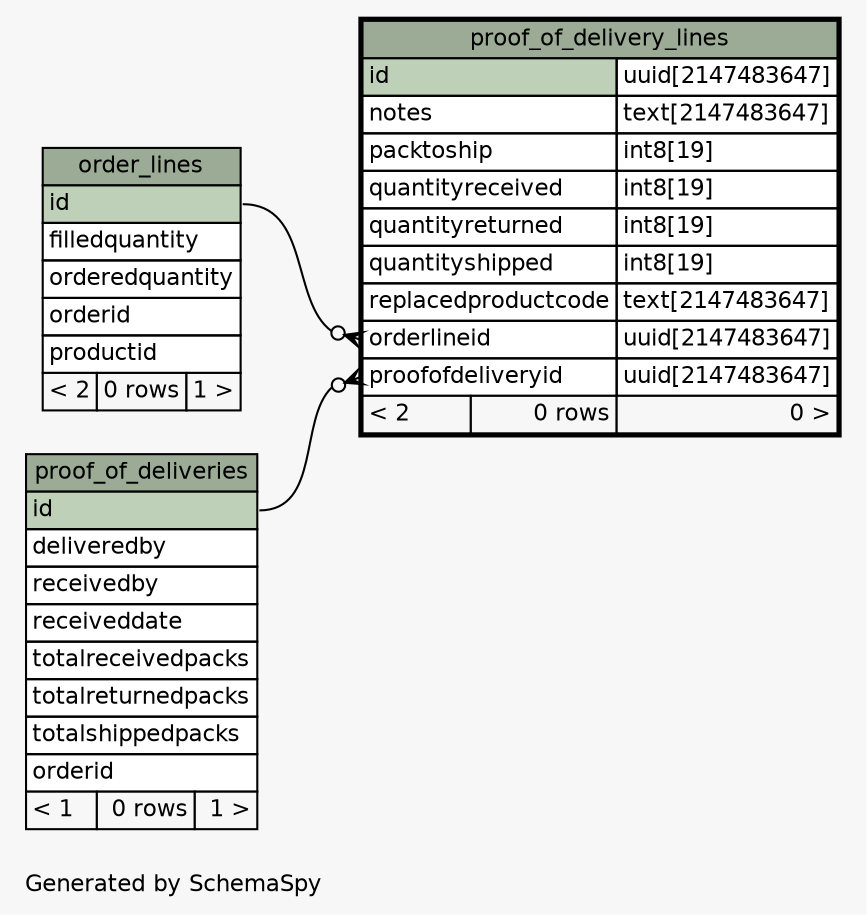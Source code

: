 // dot 2.38.0 on Linux 4.1.17-22.30.amzn1.x86_64
// SchemaSpy rev 590
digraph "oneDegreeRelationshipsDiagram" {
  graph [
    rankdir="RL"
    bgcolor="#f7f7f7"
    label="\nGenerated by SchemaSpy"
    labeljust="l"
    nodesep="0.18"
    ranksep="0.46"
    fontname="Helvetica"
    fontsize="11"
  ];
  node [
    fontname="Helvetica"
    fontsize="11"
    shape="plaintext"
  ];
  edge [
    arrowsize="0.8"
  ];
  "proof_of_delivery_lines":"orderlineid":w -> "order_lines":"id":e [arrowhead=none dir=back arrowtail=crowodot];
  "proof_of_delivery_lines":"proofofdeliveryid":w -> "proof_of_deliveries":"id":e [arrowhead=none dir=back arrowtail=crowodot];
  "order_lines" [
    label=<
    <TABLE BORDER="0" CELLBORDER="1" CELLSPACING="0" BGCOLOR="#ffffff">
      <TR><TD COLSPAN="3" BGCOLOR="#9bab96" ALIGN="CENTER">order_lines</TD></TR>
      <TR><TD PORT="id" COLSPAN="3" BGCOLOR="#bed1b8" ALIGN="LEFT">id</TD></TR>
      <TR><TD PORT="filledquantity" COLSPAN="3" ALIGN="LEFT">filledquantity</TD></TR>
      <TR><TD PORT="orderedquantity" COLSPAN="3" ALIGN="LEFT">orderedquantity</TD></TR>
      <TR><TD PORT="orderid" COLSPAN="3" ALIGN="LEFT">orderid</TD></TR>
      <TR><TD PORT="productid" COLSPAN="3" ALIGN="LEFT">productid</TD></TR>
      <TR><TD ALIGN="LEFT" BGCOLOR="#f7f7f7">&lt; 2</TD><TD ALIGN="RIGHT" BGCOLOR="#f7f7f7">0 rows</TD><TD ALIGN="RIGHT" BGCOLOR="#f7f7f7">1 &gt;</TD></TR>
    </TABLE>>
    URL="order_lines.html"
    tooltip="order_lines"
  ];
  "proof_of_deliveries" [
    label=<
    <TABLE BORDER="0" CELLBORDER="1" CELLSPACING="0" BGCOLOR="#ffffff">
      <TR><TD COLSPAN="3" BGCOLOR="#9bab96" ALIGN="CENTER">proof_of_deliveries</TD></TR>
      <TR><TD PORT="id" COLSPAN="3" BGCOLOR="#bed1b8" ALIGN="LEFT">id</TD></TR>
      <TR><TD PORT="deliveredby" COLSPAN="3" ALIGN="LEFT">deliveredby</TD></TR>
      <TR><TD PORT="receivedby" COLSPAN="3" ALIGN="LEFT">receivedby</TD></TR>
      <TR><TD PORT="receiveddate" COLSPAN="3" ALIGN="LEFT">receiveddate</TD></TR>
      <TR><TD PORT="totalreceivedpacks" COLSPAN="3" ALIGN="LEFT">totalreceivedpacks</TD></TR>
      <TR><TD PORT="totalreturnedpacks" COLSPAN="3" ALIGN="LEFT">totalreturnedpacks</TD></TR>
      <TR><TD PORT="totalshippedpacks" COLSPAN="3" ALIGN="LEFT">totalshippedpacks</TD></TR>
      <TR><TD PORT="orderid" COLSPAN="3" ALIGN="LEFT">orderid</TD></TR>
      <TR><TD ALIGN="LEFT" BGCOLOR="#f7f7f7">&lt; 1</TD><TD ALIGN="RIGHT" BGCOLOR="#f7f7f7">0 rows</TD><TD ALIGN="RIGHT" BGCOLOR="#f7f7f7">1 &gt;</TD></TR>
    </TABLE>>
    URL="proof_of_deliveries.html"
    tooltip="proof_of_deliveries"
  ];
  "proof_of_delivery_lines" [
    label=<
    <TABLE BORDER="2" CELLBORDER="1" CELLSPACING="0" BGCOLOR="#ffffff">
      <TR><TD COLSPAN="3" BGCOLOR="#9bab96" ALIGN="CENTER">proof_of_delivery_lines</TD></TR>
      <TR><TD PORT="id" COLSPAN="2" BGCOLOR="#bed1b8" ALIGN="LEFT">id</TD><TD PORT="id.type" ALIGN="LEFT">uuid[2147483647]</TD></TR>
      <TR><TD PORT="notes" COLSPAN="2" ALIGN="LEFT">notes</TD><TD PORT="notes.type" ALIGN="LEFT">text[2147483647]</TD></TR>
      <TR><TD PORT="packtoship" COLSPAN="2" ALIGN="LEFT">packtoship</TD><TD PORT="packtoship.type" ALIGN="LEFT">int8[19]</TD></TR>
      <TR><TD PORT="quantityreceived" COLSPAN="2" ALIGN="LEFT">quantityreceived</TD><TD PORT="quantityreceived.type" ALIGN="LEFT">int8[19]</TD></TR>
      <TR><TD PORT="quantityreturned" COLSPAN="2" ALIGN="LEFT">quantityreturned</TD><TD PORT="quantityreturned.type" ALIGN="LEFT">int8[19]</TD></TR>
      <TR><TD PORT="quantityshipped" COLSPAN="2" ALIGN="LEFT">quantityshipped</TD><TD PORT="quantityshipped.type" ALIGN="LEFT">int8[19]</TD></TR>
      <TR><TD PORT="replacedproductcode" COLSPAN="2" ALIGN="LEFT">replacedproductcode</TD><TD PORT="replacedproductcode.type" ALIGN="LEFT">text[2147483647]</TD></TR>
      <TR><TD PORT="orderlineid" COLSPAN="2" ALIGN="LEFT">orderlineid</TD><TD PORT="orderlineid.type" ALIGN="LEFT">uuid[2147483647]</TD></TR>
      <TR><TD PORT="proofofdeliveryid" COLSPAN="2" ALIGN="LEFT">proofofdeliveryid</TD><TD PORT="proofofdeliveryid.type" ALIGN="LEFT">uuid[2147483647]</TD></TR>
      <TR><TD ALIGN="LEFT" BGCOLOR="#f7f7f7">&lt; 2</TD><TD ALIGN="RIGHT" BGCOLOR="#f7f7f7">0 rows</TD><TD ALIGN="RIGHT" BGCOLOR="#f7f7f7">0 &gt;</TD></TR>
    </TABLE>>
    URL="proof_of_delivery_lines.html"
    tooltip="proof_of_delivery_lines"
  ];
}
